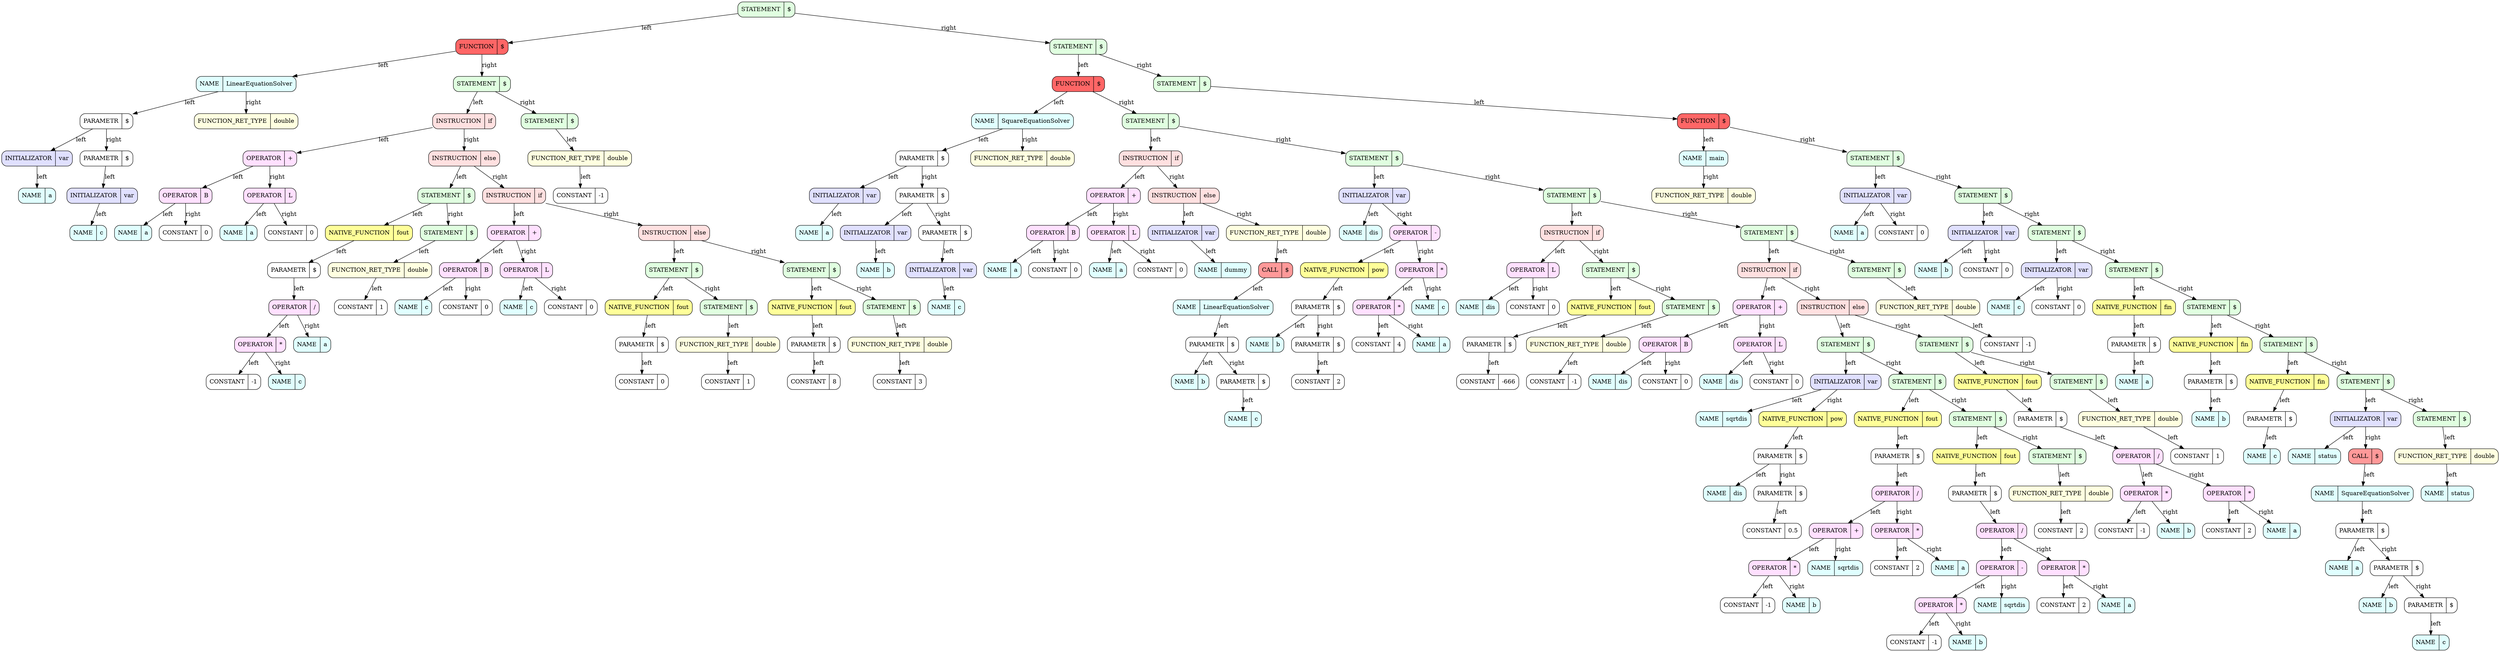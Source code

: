 ########################################################### SetDot
digraph 
{
rankdir = TB # RANKDIR
		node_0x557383954320 [style = filled, fillcolor = "#E0FFE0", shape = Mrecord label =  "STATEMENT | {$}"]
		node_0x557383954358 [style = filled, fillcolor = "#FF6666", shape = Mrecord label =  "FUNCTION | {$}"]
		node_0x557383954390 [style = filled, fillcolor = "#E0FFFF", shape = Mrecord label =  "NAME | {LinearEquationSolver}"]
		node_0x5573839543c8 [style = filled, fillcolor = "#FFFFFF", shape = Mrecord label =  "PARAMETR | {$}"]
		node_0x557383954400 [style = filled, fillcolor = "#E0E0FF", shape = Mrecord label =  "INITIALIZATOR | {var}"]
		node_0x557383954438 [style = filled, fillcolor = "#E0FFFF", shape = Mrecord label =  "NAME | {a}"]
		node_0x557383954400 -> node_0x557383954438 [label = "left"]
		node_0x5573839543c8 -> node_0x557383954400 [label = "left"]
		node_0x557383954470 [style = filled, fillcolor = "#FFFFFF", shape = Mrecord label =  "PARAMETR | {$}"]
		node_0x5573839544a8 [style = filled, fillcolor = "#E0E0FF", shape = Mrecord label =  "INITIALIZATOR | {var}"]
		node_0x5573839544e0 [style = filled, fillcolor = "#E0FFFF", shape = Mrecord label =  "NAME | {c}"]
		node_0x5573839544a8 -> node_0x5573839544e0 [label = "left"]
		node_0x557383954470 -> node_0x5573839544a8 [label = "left"]
		node_0x5573839543c8 -> node_0x557383954470 [label = "right"]
		node_0x557383954390 -> node_0x5573839543c8 [label = "left"]
		node_0x557383954518 [style = filled, fillcolor = "#FFFFE0", shape = Mrecord label =  "FUNCTION_RET_TYPE | {double}"]
		node_0x557383954390 -> node_0x557383954518 [label = "right"]
		node_0x557383954358 -> node_0x557383954390 [label = "left"]
		node_0x557383954550 [style = filled, fillcolor = "#E0FFE0", shape = Mrecord label =  "STATEMENT | {$}"]
		node_0x557383954588 [style = filled, fillcolor = "#FFE0E0", shape = Mrecord label =  "INSTRUCTION | {if}"]
		node_0x5573839545c0 [style = filled, fillcolor = "#FFE0FF", shape = Mrecord label =  "OPERATOR | {+}"]
		node_0x5573839545f8 [style = filled, fillcolor = "#FFE0FF", shape = Mrecord label =  "OPERATOR | {B}"]
		node_0x557383954630 [style = filled, fillcolor = "#E0FFFF", shape = Mrecord label =  "NAME | {a}"]
		node_0x5573839545f8 -> node_0x557383954630 [label = "left"]
		node_0x557383954668 [style = filled, fillcolor = "#FFFFFF", shape = Mrecord label =  "CONSTANT | {0}"]
		node_0x5573839545f8 -> node_0x557383954668 [label = "right"]
		node_0x5573839545c0 -> node_0x5573839545f8 [label = "left"]
		node_0x5573839546a0 [style = filled, fillcolor = "#FFE0FF", shape = Mrecord label =  "OPERATOR | {L}"]
		node_0x5573839546d8 [style = filled, fillcolor = "#E0FFFF", shape = Mrecord label =  "NAME | {a}"]
		node_0x5573839546a0 -> node_0x5573839546d8 [label = "left"]
		node_0x557383954710 [style = filled, fillcolor = "#FFFFFF", shape = Mrecord label =  "CONSTANT | {0}"]
		node_0x5573839546a0 -> node_0x557383954710 [label = "right"]
		node_0x5573839545c0 -> node_0x5573839546a0 [label = "right"]
		node_0x557383954588 -> node_0x5573839545c0 [label = "left"]
		node_0x557383954748 [style = filled, fillcolor = "#FFE0E0", shape = Mrecord label =  "INSTRUCTION | {else}"]
		node_0x557383954780 [style = filled, fillcolor = "#E0FFE0", shape = Mrecord label =  "STATEMENT | {$}"]
		node_0x5573839547b8 [style = filled, fillcolor = "#FFFF99", shape = Mrecord label =  "NATIVE_FUNCTION | {fout}"]
		node_0x5573839547f0 [style = filled, fillcolor = "#FFFFFF", shape = Mrecord label =  "PARAMETR | {$}"]
		node_0x557383954828 [style = filled, fillcolor = "#FFE0FF", shape = Mrecord label =  "OPERATOR | {/}"]
		node_0x557383954860 [style = filled, fillcolor = "#FFE0FF", shape = Mrecord label =  "OPERATOR | {*}"]
		node_0x557383954898 [style = filled, fillcolor = "#FFFFFF", shape = Mrecord label =  "CONSTANT | {-1}"]
		node_0x557383954860 -> node_0x557383954898 [label = "left"]
		node_0x5573839548d0 [style = filled, fillcolor = "#E0FFFF", shape = Mrecord label =  "NAME | {c}"]
		node_0x557383954860 -> node_0x5573839548d0 [label = "right"]
		node_0x557383954828 -> node_0x557383954860 [label = "left"]
		node_0x557383954908 [style = filled, fillcolor = "#E0FFFF", shape = Mrecord label =  "NAME | {a}"]
		node_0x557383954828 -> node_0x557383954908 [label = "right"]
		node_0x5573839547f0 -> node_0x557383954828 [label = "left"]
		node_0x5573839547b8 -> node_0x5573839547f0 [label = "left"]
		node_0x557383954780 -> node_0x5573839547b8 [label = "left"]
		node_0x557383954940 [style = filled, fillcolor = "#E0FFE0", shape = Mrecord label =  "STATEMENT | {$}"]
		node_0x557383954978 [style = filled, fillcolor = "#FFFFE0", shape = Mrecord label =  "FUNCTION_RET_TYPE | {double}"]
		node_0x5573839549b0 [style = filled, fillcolor = "#FFFFFF", shape = Mrecord label =  "CONSTANT | {1}"]
		node_0x557383954978 -> node_0x5573839549b0 [label = "left"]
		node_0x557383954940 -> node_0x557383954978 [label = "left"]
		node_0x557383954780 -> node_0x557383954940 [label = "right"]
		node_0x557383954748 -> node_0x557383954780 [label = "left"]
		node_0x5573839549e8 [style = filled, fillcolor = "#FFE0E0", shape = Mrecord label =  "INSTRUCTION | {if}"]
		node_0x557383954a20 [style = filled, fillcolor = "#FFE0FF", shape = Mrecord label =  "OPERATOR | {+}"]
		node_0x557383954a58 [style = filled, fillcolor = "#FFE0FF", shape = Mrecord label =  "OPERATOR | {B}"]
		node_0x557383954a90 [style = filled, fillcolor = "#E0FFFF", shape = Mrecord label =  "NAME | {c}"]
		node_0x557383954a58 -> node_0x557383954a90 [label = "left"]
		node_0x557383954ac8 [style = filled, fillcolor = "#FFFFFF", shape = Mrecord label =  "CONSTANT | {0}"]
		node_0x557383954a58 -> node_0x557383954ac8 [label = "right"]
		node_0x557383954a20 -> node_0x557383954a58 [label = "left"]
		node_0x557383954b00 [style = filled, fillcolor = "#FFE0FF", shape = Mrecord label =  "OPERATOR | {L}"]
		node_0x557383954b38 [style = filled, fillcolor = "#E0FFFF", shape = Mrecord label =  "NAME | {c}"]
		node_0x557383954b00 -> node_0x557383954b38 [label = "left"]
		node_0x557383954b70 [style = filled, fillcolor = "#FFFFFF", shape = Mrecord label =  "CONSTANT | {0}"]
		node_0x557383954b00 -> node_0x557383954b70 [label = "right"]
		node_0x557383954a20 -> node_0x557383954b00 [label = "right"]
		node_0x5573839549e8 -> node_0x557383954a20 [label = "left"]
		node_0x557383954ba8 [style = filled, fillcolor = "#FFE0E0", shape = Mrecord label =  "INSTRUCTION | {else}"]
		node_0x557383954be0 [style = filled, fillcolor = "#E0FFE0", shape = Mrecord label =  "STATEMENT | {$}"]
		node_0x557383954c18 [style = filled, fillcolor = "#FFFF99", shape = Mrecord label =  "NATIVE_FUNCTION | {fout}"]
		node_0x557383954c50 [style = filled, fillcolor = "#FFFFFF", shape = Mrecord label =  "PARAMETR | {$}"]
		node_0x557383954c88 [style = filled, fillcolor = "#FFFFFF", shape = Mrecord label =  "CONSTANT | {0}"]
		node_0x557383954c50 -> node_0x557383954c88 [label = "left"]
		node_0x557383954c18 -> node_0x557383954c50 [label = "left"]
		node_0x557383954be0 -> node_0x557383954c18 [label = "left"]
		node_0x557383954cc0 [style = filled, fillcolor = "#E0FFE0", shape = Mrecord label =  "STATEMENT | {$}"]
		node_0x557383954cf8 [style = filled, fillcolor = "#FFFFE0", shape = Mrecord label =  "FUNCTION_RET_TYPE | {double}"]
		node_0x557383954d30 [style = filled, fillcolor = "#FFFFFF", shape = Mrecord label =  "CONSTANT | {1}"]
		node_0x557383954cf8 -> node_0x557383954d30 [label = "left"]
		node_0x557383954cc0 -> node_0x557383954cf8 [label = "left"]
		node_0x557383954be0 -> node_0x557383954cc0 [label = "right"]
		node_0x557383954ba8 -> node_0x557383954be0 [label = "left"]
		node_0x557383954d68 [style = filled, fillcolor = "#E0FFE0", shape = Mrecord label =  "STATEMENT | {$}"]
		node_0x557383954da0 [style = filled, fillcolor = "#FFFF99", shape = Mrecord label =  "NATIVE_FUNCTION | {fout}"]
		node_0x557383954dd8 [style = filled, fillcolor = "#FFFFFF", shape = Mrecord label =  "PARAMETR | {$}"]
		node_0x557383954e10 [style = filled, fillcolor = "#FFFFFF", shape = Mrecord label =  "CONSTANT | {8}"]
		node_0x557383954dd8 -> node_0x557383954e10 [label = "left"]
		node_0x557383954da0 -> node_0x557383954dd8 [label = "left"]
		node_0x557383954d68 -> node_0x557383954da0 [label = "left"]
		node_0x557383954e48 [style = filled, fillcolor = "#E0FFE0", shape = Mrecord label =  "STATEMENT | {$}"]
		node_0x557383954e80 [style = filled, fillcolor = "#FFFFE0", shape = Mrecord label =  "FUNCTION_RET_TYPE | {double}"]
		node_0x557383954eb8 [style = filled, fillcolor = "#FFFFFF", shape = Mrecord label =  "CONSTANT | {3}"]
		node_0x557383954e80 -> node_0x557383954eb8 [label = "left"]
		node_0x557383954e48 -> node_0x557383954e80 [label = "left"]
		node_0x557383954d68 -> node_0x557383954e48 [label = "right"]
		node_0x557383954ba8 -> node_0x557383954d68 [label = "right"]
		node_0x5573839549e8 -> node_0x557383954ba8 [label = "right"]
		node_0x557383954748 -> node_0x5573839549e8 [label = "right"]
		node_0x557383954588 -> node_0x557383954748 [label = "right"]
		node_0x557383954550 -> node_0x557383954588 [label = "left"]
		node_0x557383954ef0 [style = filled, fillcolor = "#E0FFE0", shape = Mrecord label =  "STATEMENT | {$}"]
		node_0x557383954f28 [style = filled, fillcolor = "#FFFFE0", shape = Mrecord label =  "FUNCTION_RET_TYPE | {double}"]
		node_0x557383954f60 [style = filled, fillcolor = "#FFFFFF", shape = Mrecord label =  "CONSTANT | {-1}"]
		node_0x557383954f28 -> node_0x557383954f60 [label = "left"]
		node_0x557383954ef0 -> node_0x557383954f28 [label = "left"]
		node_0x557383954550 -> node_0x557383954ef0 [label = "right"]
		node_0x557383954358 -> node_0x557383954550 [label = "right"]
		node_0x557383954320 -> node_0x557383954358 [label = "left"]
		node_0x557383954f98 [style = filled, fillcolor = "#E0FFE0", shape = Mrecord label =  "STATEMENT | {$}"]
		node_0x557383954fd0 [style = filled, fillcolor = "#FF6666", shape = Mrecord label =  "FUNCTION | {$}"]
		node_0x557383955008 [style = filled, fillcolor = "#E0FFFF", shape = Mrecord label =  "NAME | {SquareEquationSolver}"]
		node_0x557383955040 [style = filled, fillcolor = "#FFFFFF", shape = Mrecord label =  "PARAMETR | {$}"]
		node_0x557383955078 [style = filled, fillcolor = "#E0E0FF", shape = Mrecord label =  "INITIALIZATOR | {var}"]
		node_0x5573839550b0 [style = filled, fillcolor = "#E0FFFF", shape = Mrecord label =  "NAME | {a}"]
		node_0x557383955078 -> node_0x5573839550b0 [label = "left"]
		node_0x557383955040 -> node_0x557383955078 [label = "left"]
		node_0x5573839550e8 [style = filled, fillcolor = "#FFFFFF", shape = Mrecord label =  "PARAMETR | {$}"]
		node_0x557383955120 [style = filled, fillcolor = "#E0E0FF", shape = Mrecord label =  "INITIALIZATOR | {var}"]
		node_0x557383955158 [style = filled, fillcolor = "#E0FFFF", shape = Mrecord label =  "NAME | {b}"]
		node_0x557383955120 -> node_0x557383955158 [label = "left"]
		node_0x5573839550e8 -> node_0x557383955120 [label = "left"]
		node_0x557383955190 [style = filled, fillcolor = "#FFFFFF", shape = Mrecord label =  "PARAMETR | {$}"]
		node_0x5573839551c8 [style = filled, fillcolor = "#E0E0FF", shape = Mrecord label =  "INITIALIZATOR | {var}"]
		node_0x557383955200 [style = filled, fillcolor = "#E0FFFF", shape = Mrecord label =  "NAME | {c}"]
		node_0x5573839551c8 -> node_0x557383955200 [label = "left"]
		node_0x557383955190 -> node_0x5573839551c8 [label = "left"]
		node_0x5573839550e8 -> node_0x557383955190 [label = "right"]
		node_0x557383955040 -> node_0x5573839550e8 [label = "right"]
		node_0x557383955008 -> node_0x557383955040 [label = "left"]
		node_0x557383955238 [style = filled, fillcolor = "#FFFFE0", shape = Mrecord label =  "FUNCTION_RET_TYPE | {double}"]
		node_0x557383955008 -> node_0x557383955238 [label = "right"]
		node_0x557383954fd0 -> node_0x557383955008 [label = "left"]
		node_0x557383955270 [style = filled, fillcolor = "#E0FFE0", shape = Mrecord label =  "STATEMENT | {$}"]
		node_0x5573839552a8 [style = filled, fillcolor = "#FFE0E0", shape = Mrecord label =  "INSTRUCTION | {if}"]
		node_0x5573839552e0 [style = filled, fillcolor = "#FFE0FF", shape = Mrecord label =  "OPERATOR | {+}"]
		node_0x557383955318 [style = filled, fillcolor = "#FFE0FF", shape = Mrecord label =  "OPERATOR | {B}"]
		node_0x557383955350 [style = filled, fillcolor = "#E0FFFF", shape = Mrecord label =  "NAME | {a}"]
		node_0x557383955318 -> node_0x557383955350 [label = "left"]
		node_0x557383955388 [style = filled, fillcolor = "#FFFFFF", shape = Mrecord label =  "CONSTANT | {0}"]
		node_0x557383955318 -> node_0x557383955388 [label = "right"]
		node_0x5573839552e0 -> node_0x557383955318 [label = "left"]
		node_0x5573839553c0 [style = filled, fillcolor = "#FFE0FF", shape = Mrecord label =  "OPERATOR | {L}"]
		node_0x5573839553f8 [style = filled, fillcolor = "#E0FFFF", shape = Mrecord label =  "NAME | {a}"]
		node_0x5573839553c0 -> node_0x5573839553f8 [label = "left"]
		node_0x557383955430 [style = filled, fillcolor = "#FFFFFF", shape = Mrecord label =  "CONSTANT | {0}"]
		node_0x5573839553c0 -> node_0x557383955430 [label = "right"]
		node_0x5573839552e0 -> node_0x5573839553c0 [label = "right"]
		node_0x5573839552a8 -> node_0x5573839552e0 [label = "left"]
		node_0x557383955468 [style = filled, fillcolor = "#FFE0E0", shape = Mrecord label =  "INSTRUCTION | {else}"]
		node_0x5573839554a0 [style = filled, fillcolor = "#E0E0FF", shape = Mrecord label =  "INITIALIZATOR | {var}"]
		node_0x5573839554d8 [style = filled, fillcolor = "#E0FFFF", shape = Mrecord label =  "NAME | {dummy}"]
		node_0x5573839554a0 -> node_0x5573839554d8 [label = "left"]
		node_0x557383955468 -> node_0x5573839554a0 [label = "left"]
		node_0x557383955510 [style = filled, fillcolor = "#FFFFE0", shape = Mrecord label =  "FUNCTION_RET_TYPE | {double}"]
		node_0x557383955548 [style = filled, fillcolor = "#FF9999", shape = Mrecord label =  "CALL | {$}"]
		node_0x557383955580 [style = filled, fillcolor = "#E0FFFF", shape = Mrecord label =  "NAME | {LinearEquationSolver}"]
		node_0x5573839555b8 [style = filled, fillcolor = "#FFFFFF", shape = Mrecord label =  "PARAMETR | {$}"]
		node_0x5573839555f0 [style = filled, fillcolor = "#E0FFFF", shape = Mrecord label =  "NAME | {b}"]
		node_0x5573839555b8 -> node_0x5573839555f0 [label = "left"]
		node_0x557383955628 [style = filled, fillcolor = "#FFFFFF", shape = Mrecord label =  "PARAMETR | {$}"]
		node_0x557383955660 [style = filled, fillcolor = "#E0FFFF", shape = Mrecord label =  "NAME | {c}"]
		node_0x557383955628 -> node_0x557383955660 [label = "left"]
		node_0x5573839555b8 -> node_0x557383955628 [label = "right"]
		node_0x557383955580 -> node_0x5573839555b8 [label = "left"]
		node_0x557383955548 -> node_0x557383955580 [label = "left"]
		node_0x557383955510 -> node_0x557383955548 [label = "left"]
		node_0x557383955468 -> node_0x557383955510 [label = "right"]
		node_0x5573839552a8 -> node_0x557383955468 [label = "right"]
		node_0x557383955270 -> node_0x5573839552a8 [label = "left"]
		node_0x557383955698 [style = filled, fillcolor = "#E0FFE0", shape = Mrecord label =  "STATEMENT | {$}"]
		node_0x5573839556d0 [style = filled, fillcolor = "#E0E0FF", shape = Mrecord label =  "INITIALIZATOR | {var}"]
		node_0x557383955708 [style = filled, fillcolor = "#E0FFFF", shape = Mrecord label =  "NAME | {dis}"]
		node_0x5573839556d0 -> node_0x557383955708 [label = "left"]
		node_0x557383955740 [style = filled, fillcolor = "#FFE0FF", shape = Mrecord label =  "OPERATOR | {-}"]
		node_0x557383955778 [style = filled, fillcolor = "#FFFF99", shape = Mrecord label =  "NATIVE_FUNCTION | {pow}"]
		node_0x5573839557b0 [style = filled, fillcolor = "#FFFFFF", shape = Mrecord label =  "PARAMETR | {$}"]
		node_0x5573839557e8 [style = filled, fillcolor = "#E0FFFF", shape = Mrecord label =  "NAME | {b}"]
		node_0x5573839557b0 -> node_0x5573839557e8 [label = "left"]
		node_0x557383955820 [style = filled, fillcolor = "#FFFFFF", shape = Mrecord label =  "PARAMETR | {$}"]
		node_0x557383955858 [style = filled, fillcolor = "#FFFFFF", shape = Mrecord label =  "CONSTANT | {2}"]
		node_0x557383955820 -> node_0x557383955858 [label = "left"]
		node_0x5573839557b0 -> node_0x557383955820 [label = "right"]
		node_0x557383955778 -> node_0x5573839557b0 [label = "left"]
		node_0x557383955740 -> node_0x557383955778 [label = "left"]
		node_0x557383955890 [style = filled, fillcolor = "#FFE0FF", shape = Mrecord label =  "OPERATOR | {*}"]
		node_0x5573839558c8 [style = filled, fillcolor = "#FFE0FF", shape = Mrecord label =  "OPERATOR | {*}"]
		node_0x557383955900 [style = filled, fillcolor = "#FFFFFF", shape = Mrecord label =  "CONSTANT | {4}"]
		node_0x5573839558c8 -> node_0x557383955900 [label = "left"]
		node_0x557383955938 [style = filled, fillcolor = "#E0FFFF", shape = Mrecord label =  "NAME | {a}"]
		node_0x5573839558c8 -> node_0x557383955938 [label = "right"]
		node_0x557383955890 -> node_0x5573839558c8 [label = "left"]
		node_0x557383955970 [style = filled, fillcolor = "#E0FFFF", shape = Mrecord label =  "NAME | {c}"]
		node_0x557383955890 -> node_0x557383955970 [label = "right"]
		node_0x557383955740 -> node_0x557383955890 [label = "right"]
		node_0x5573839556d0 -> node_0x557383955740 [label = "right"]
		node_0x557383955698 -> node_0x5573839556d0 [label = "left"]
		node_0x5573839559a8 [style = filled, fillcolor = "#E0FFE0", shape = Mrecord label =  "STATEMENT | {$}"]
		node_0x5573839559e0 [style = filled, fillcolor = "#FFE0E0", shape = Mrecord label =  "INSTRUCTION | {if}"]
		node_0x557383955a18 [style = filled, fillcolor = "#FFE0FF", shape = Mrecord label =  "OPERATOR | {L}"]
		node_0x557383955a50 [style = filled, fillcolor = "#E0FFFF", shape = Mrecord label =  "NAME | {dis}"]
		node_0x557383955a18 -> node_0x557383955a50 [label = "left"]
		node_0x557383955a88 [style = filled, fillcolor = "#FFFFFF", shape = Mrecord label =  "CONSTANT | {0}"]
		node_0x557383955a18 -> node_0x557383955a88 [label = "right"]
		node_0x5573839559e0 -> node_0x557383955a18 [label = "left"]
		node_0x557383955ac0 [style = filled, fillcolor = "#E0FFE0", shape = Mrecord label =  "STATEMENT | {$}"]
		node_0x557383955af8 [style = filled, fillcolor = "#FFFF99", shape = Mrecord label =  "NATIVE_FUNCTION | {fout}"]
		node_0x557383955b30 [style = filled, fillcolor = "#FFFFFF", shape = Mrecord label =  "PARAMETR | {$}"]
		node_0x557383955b68 [style = filled, fillcolor = "#FFFFFF", shape = Mrecord label =  "CONSTANT | {-666}"]
		node_0x557383955b30 -> node_0x557383955b68 [label = "left"]
		node_0x557383955af8 -> node_0x557383955b30 [label = "left"]
		node_0x557383955ac0 -> node_0x557383955af8 [label = "left"]
		node_0x557383955ba0 [style = filled, fillcolor = "#E0FFE0", shape = Mrecord label =  "STATEMENT | {$}"]
		node_0x557383955bd8 [style = filled, fillcolor = "#FFFFE0", shape = Mrecord label =  "FUNCTION_RET_TYPE | {double}"]
		node_0x557383955c10 [style = filled, fillcolor = "#FFFFFF", shape = Mrecord label =  "CONSTANT | {-1}"]
		node_0x557383955bd8 -> node_0x557383955c10 [label = "left"]
		node_0x557383955ba0 -> node_0x557383955bd8 [label = "left"]
		node_0x557383955ac0 -> node_0x557383955ba0 [label = "right"]
		node_0x5573839559e0 -> node_0x557383955ac0 [label = "right"]
		node_0x5573839559a8 -> node_0x5573839559e0 [label = "left"]
		node_0x557383955c48 [style = filled, fillcolor = "#E0FFE0", shape = Mrecord label =  "STATEMENT | {$}"]
		node_0x557383955c80 [style = filled, fillcolor = "#FFE0E0", shape = Mrecord label =  "INSTRUCTION | {if}"]
		node_0x557383955cb8 [style = filled, fillcolor = "#FFE0FF", shape = Mrecord label =  "OPERATOR | {+}"]
		node_0x557383955cf0 [style = filled, fillcolor = "#FFE0FF", shape = Mrecord label =  "OPERATOR | {B}"]
		node_0x557383955d28 [style = filled, fillcolor = "#E0FFFF", shape = Mrecord label =  "NAME | {dis}"]
		node_0x557383955cf0 -> node_0x557383955d28 [label = "left"]
		node_0x557383955d60 [style = filled, fillcolor = "#FFFFFF", shape = Mrecord label =  "CONSTANT | {0}"]
		node_0x557383955cf0 -> node_0x557383955d60 [label = "right"]
		node_0x557383955cb8 -> node_0x557383955cf0 [label = "left"]
		node_0x557383955d98 [style = filled, fillcolor = "#FFE0FF", shape = Mrecord label =  "OPERATOR | {L}"]
		node_0x557383955dd0 [style = filled, fillcolor = "#E0FFFF", shape = Mrecord label =  "NAME | {dis}"]
		node_0x557383955d98 -> node_0x557383955dd0 [label = "left"]
		node_0x557383955e08 [style = filled, fillcolor = "#FFFFFF", shape = Mrecord label =  "CONSTANT | {0}"]
		node_0x557383955d98 -> node_0x557383955e08 [label = "right"]
		node_0x557383955cb8 -> node_0x557383955d98 [label = "right"]
		node_0x557383955c80 -> node_0x557383955cb8 [label = "left"]
		node_0x557383955e40 [style = filled, fillcolor = "#FFE0E0", shape = Mrecord label =  "INSTRUCTION | {else}"]
		node_0x557383955e78 [style = filled, fillcolor = "#E0FFE0", shape = Mrecord label =  "STATEMENT | {$}"]
		node_0x557383955eb0 [style = filled, fillcolor = "#E0E0FF", shape = Mrecord label =  "INITIALIZATOR | {var}"]
		node_0x557383955ee8 [style = filled, fillcolor = "#E0FFFF", shape = Mrecord label =  "NAME | {sqrtdis}"]
		node_0x557383955eb0 -> node_0x557383955ee8 [label = "left"]
		node_0x557383955f20 [style = filled, fillcolor = "#FFFF99", shape = Mrecord label =  "NATIVE_FUNCTION | {pow}"]
		node_0x557383955f58 [style = filled, fillcolor = "#FFFFFF", shape = Mrecord label =  "PARAMETR | {$}"]
		node_0x557383955f90 [style = filled, fillcolor = "#E0FFFF", shape = Mrecord label =  "NAME | {dis}"]
		node_0x557383955f58 -> node_0x557383955f90 [label = "left"]
		node_0x557383955fc8 [style = filled, fillcolor = "#FFFFFF", shape = Mrecord label =  "PARAMETR | {$}"]
		node_0x557383956000 [style = filled, fillcolor = "#FFFFFF", shape = Mrecord label =  "CONSTANT | {0.5}"]
		node_0x557383955fc8 -> node_0x557383956000 [label = "left"]
		node_0x557383955f58 -> node_0x557383955fc8 [label = "right"]
		node_0x557383955f20 -> node_0x557383955f58 [label = "left"]
		node_0x557383955eb0 -> node_0x557383955f20 [label = "right"]
		node_0x557383955e78 -> node_0x557383955eb0 [label = "left"]
		node_0x557383956038 [style = filled, fillcolor = "#E0FFE0", shape = Mrecord label =  "STATEMENT | {$}"]
		node_0x557383956070 [style = filled, fillcolor = "#FFFF99", shape = Mrecord label =  "NATIVE_FUNCTION | {fout}"]
		node_0x5573839560a8 [style = filled, fillcolor = "#FFFFFF", shape = Mrecord label =  "PARAMETR | {$}"]
		node_0x5573839560e0 [style = filled, fillcolor = "#FFE0FF", shape = Mrecord label =  "OPERATOR | {/}"]
		node_0x557383956118 [style = filled, fillcolor = "#FFE0FF", shape = Mrecord label =  "OPERATOR | {+}"]
		node_0x557383956150 [style = filled, fillcolor = "#FFE0FF", shape = Mrecord label =  "OPERATOR | {*}"]
		node_0x557383956188 [style = filled, fillcolor = "#FFFFFF", shape = Mrecord label =  "CONSTANT | {-1}"]
		node_0x557383956150 -> node_0x557383956188 [label = "left"]
		node_0x5573839561c0 [style = filled, fillcolor = "#E0FFFF", shape = Mrecord label =  "NAME | {b}"]
		node_0x557383956150 -> node_0x5573839561c0 [label = "right"]
		node_0x557383956118 -> node_0x557383956150 [label = "left"]
		node_0x5573839561f8 [style = filled, fillcolor = "#E0FFFF", shape = Mrecord label =  "NAME | {sqrtdis}"]
		node_0x557383956118 -> node_0x5573839561f8 [label = "right"]
		node_0x5573839560e0 -> node_0x557383956118 [label = "left"]
		node_0x557383956230 [style = filled, fillcolor = "#FFE0FF", shape = Mrecord label =  "OPERATOR | {*}"]
		node_0x557383956268 [style = filled, fillcolor = "#FFFFFF", shape = Mrecord label =  "CONSTANT | {2}"]
		node_0x557383956230 -> node_0x557383956268 [label = "left"]
		node_0x5573839562a0 [style = filled, fillcolor = "#E0FFFF", shape = Mrecord label =  "NAME | {a}"]
		node_0x557383956230 -> node_0x5573839562a0 [label = "right"]
		node_0x5573839560e0 -> node_0x557383956230 [label = "right"]
		node_0x5573839560a8 -> node_0x5573839560e0 [label = "left"]
		node_0x557383956070 -> node_0x5573839560a8 [label = "left"]
		node_0x557383956038 -> node_0x557383956070 [label = "left"]
		node_0x5573839562d8 [style = filled, fillcolor = "#E0FFE0", shape = Mrecord label =  "STATEMENT | {$}"]
		node_0x557383956310 [style = filled, fillcolor = "#FFFF99", shape = Mrecord label =  "NATIVE_FUNCTION | {fout}"]
		node_0x557383956348 [style = filled, fillcolor = "#FFFFFF", shape = Mrecord label =  "PARAMETR | {$}"]
		node_0x557383956380 [style = filled, fillcolor = "#FFE0FF", shape = Mrecord label =  "OPERATOR | {/}"]
		node_0x5573839563b8 [style = filled, fillcolor = "#FFE0FF", shape = Mrecord label =  "OPERATOR | {-}"]
		node_0x5573839563f0 [style = filled, fillcolor = "#FFE0FF", shape = Mrecord label =  "OPERATOR | {*}"]
		node_0x557383956428 [style = filled, fillcolor = "#FFFFFF", shape = Mrecord label =  "CONSTANT | {-1}"]
		node_0x5573839563f0 -> node_0x557383956428 [label = "left"]
		node_0x557383956460 [style = filled, fillcolor = "#E0FFFF", shape = Mrecord label =  "NAME | {b}"]
		node_0x5573839563f0 -> node_0x557383956460 [label = "right"]
		node_0x5573839563b8 -> node_0x5573839563f0 [label = "left"]
		node_0x557383956498 [style = filled, fillcolor = "#E0FFFF", shape = Mrecord label =  "NAME | {sqrtdis}"]
		node_0x5573839563b8 -> node_0x557383956498 [label = "right"]
		node_0x557383956380 -> node_0x5573839563b8 [label = "left"]
		node_0x5573839564d0 [style = filled, fillcolor = "#FFE0FF", shape = Mrecord label =  "OPERATOR | {*}"]
		node_0x557383956508 [style = filled, fillcolor = "#FFFFFF", shape = Mrecord label =  "CONSTANT | {2}"]
		node_0x5573839564d0 -> node_0x557383956508 [label = "left"]
		node_0x557383956540 [style = filled, fillcolor = "#E0FFFF", shape = Mrecord label =  "NAME | {a}"]
		node_0x5573839564d0 -> node_0x557383956540 [label = "right"]
		node_0x557383956380 -> node_0x5573839564d0 [label = "right"]
		node_0x557383956348 -> node_0x557383956380 [label = "left"]
		node_0x557383956310 -> node_0x557383956348 [label = "left"]
		node_0x5573839562d8 -> node_0x557383956310 [label = "left"]
		node_0x557383956578 [style = filled, fillcolor = "#E0FFE0", shape = Mrecord label =  "STATEMENT | {$}"]
		node_0x5573839565b0 [style = filled, fillcolor = "#FFFFE0", shape = Mrecord label =  "FUNCTION_RET_TYPE | {double}"]
		node_0x5573839565e8 [style = filled, fillcolor = "#FFFFFF", shape = Mrecord label =  "CONSTANT | {2}"]
		node_0x5573839565b0 -> node_0x5573839565e8 [label = "left"]
		node_0x557383956578 -> node_0x5573839565b0 [label = "left"]
		node_0x5573839562d8 -> node_0x557383956578 [label = "right"]
		node_0x557383956038 -> node_0x5573839562d8 [label = "right"]
		node_0x557383955e78 -> node_0x557383956038 [label = "right"]
		node_0x557383955e40 -> node_0x557383955e78 [label = "left"]
		node_0x557383956620 [style = filled, fillcolor = "#E0FFE0", shape = Mrecord label =  "STATEMENT | {$}"]
		node_0x557383956658 [style = filled, fillcolor = "#FFFF99", shape = Mrecord label =  "NATIVE_FUNCTION | {fout}"]
		node_0x557383956690 [style = filled, fillcolor = "#FFFFFF", shape = Mrecord label =  "PARAMETR | {$}"]
		node_0x5573839566c8 [style = filled, fillcolor = "#FFE0FF", shape = Mrecord label =  "OPERATOR | {/}"]
		node_0x557383956700 [style = filled, fillcolor = "#FFE0FF", shape = Mrecord label =  "OPERATOR | {*}"]
		node_0x557383956738 [style = filled, fillcolor = "#FFFFFF", shape = Mrecord label =  "CONSTANT | {-1}"]
		node_0x557383956700 -> node_0x557383956738 [label = "left"]
		node_0x557383956770 [style = filled, fillcolor = "#E0FFFF", shape = Mrecord label =  "NAME | {b}"]
		node_0x557383956700 -> node_0x557383956770 [label = "right"]
		node_0x5573839566c8 -> node_0x557383956700 [label = "left"]
		node_0x5573839567a8 [style = filled, fillcolor = "#FFE0FF", shape = Mrecord label =  "OPERATOR | {*}"]
		node_0x5573839567e0 [style = filled, fillcolor = "#FFFFFF", shape = Mrecord label =  "CONSTANT | {2}"]
		node_0x5573839567a8 -> node_0x5573839567e0 [label = "left"]
		node_0x557383956818 [style = filled, fillcolor = "#E0FFFF", shape = Mrecord label =  "NAME | {a}"]
		node_0x5573839567a8 -> node_0x557383956818 [label = "right"]
		node_0x5573839566c8 -> node_0x5573839567a8 [label = "right"]
		node_0x557383956690 -> node_0x5573839566c8 [label = "left"]
		node_0x557383956658 -> node_0x557383956690 [label = "left"]
		node_0x557383956620 -> node_0x557383956658 [label = "left"]
		node_0x557383956850 [style = filled, fillcolor = "#E0FFE0", shape = Mrecord label =  "STATEMENT | {$}"]
		node_0x557383956888 [style = filled, fillcolor = "#FFFFE0", shape = Mrecord label =  "FUNCTION_RET_TYPE | {double}"]
		node_0x5573839568c0 [style = filled, fillcolor = "#FFFFFF", shape = Mrecord label =  "CONSTANT | {1}"]
		node_0x557383956888 -> node_0x5573839568c0 [label = "left"]
		node_0x557383956850 -> node_0x557383956888 [label = "left"]
		node_0x557383956620 -> node_0x557383956850 [label = "right"]
		node_0x557383955e40 -> node_0x557383956620 [label = "right"]
		node_0x557383955c80 -> node_0x557383955e40 [label = "right"]
		node_0x557383955c48 -> node_0x557383955c80 [label = "left"]
		node_0x5573839568f8 [style = filled, fillcolor = "#E0FFE0", shape = Mrecord label =  "STATEMENT | {$}"]
		node_0x557383956930 [style = filled, fillcolor = "#FFFFE0", shape = Mrecord label =  "FUNCTION_RET_TYPE | {double}"]
		node_0x557383956968 [style = filled, fillcolor = "#FFFFFF", shape = Mrecord label =  "CONSTANT | {-1}"]
		node_0x557383956930 -> node_0x557383956968 [label = "left"]
		node_0x5573839568f8 -> node_0x557383956930 [label = "left"]
		node_0x557383955c48 -> node_0x5573839568f8 [label = "right"]
		node_0x5573839559a8 -> node_0x557383955c48 [label = "right"]
		node_0x557383955698 -> node_0x5573839559a8 [label = "right"]
		node_0x557383955270 -> node_0x557383955698 [label = "right"]
		node_0x557383954fd0 -> node_0x557383955270 [label = "right"]
		node_0x557383954f98 -> node_0x557383954fd0 [label = "left"]
		node_0x5573839569a0 [style = filled, fillcolor = "#E0FFE0", shape = Mrecord label =  "STATEMENT | {$}"]
		node_0x5573839569d8 [style = filled, fillcolor = "#FF6666", shape = Mrecord label =  "FUNCTION | {$}"]
		node_0x557383956a10 [style = filled, fillcolor = "#E0FFFF", shape = Mrecord label =  "NAME | {main}"]
		node_0x557383956a48 [style = filled, fillcolor = "#FFFFE0", shape = Mrecord label =  "FUNCTION_RET_TYPE | {double}"]
		node_0x557383956a10 -> node_0x557383956a48 [label = "right"]
		node_0x5573839569d8 -> node_0x557383956a10 [label = "left"]
		node_0x557383956a80 [style = filled, fillcolor = "#E0FFE0", shape = Mrecord label =  "STATEMENT | {$}"]
		node_0x557383956ab8 [style = filled, fillcolor = "#E0E0FF", shape = Mrecord label =  "INITIALIZATOR | {var}"]
		node_0x557383956af0 [style = filled, fillcolor = "#E0FFFF", shape = Mrecord label =  "NAME | {a}"]
		node_0x557383956ab8 -> node_0x557383956af0 [label = "left"]
		node_0x557383956b28 [style = filled, fillcolor = "#FFFFFF", shape = Mrecord label =  "CONSTANT | {0}"]
		node_0x557383956ab8 -> node_0x557383956b28 [label = "right"]
		node_0x557383956a80 -> node_0x557383956ab8 [label = "left"]
		node_0x557383956b60 [style = filled, fillcolor = "#E0FFE0", shape = Mrecord label =  "STATEMENT | {$}"]
		node_0x557383956b98 [style = filled, fillcolor = "#E0E0FF", shape = Mrecord label =  "INITIALIZATOR | {var}"]
		node_0x557383956bd0 [style = filled, fillcolor = "#E0FFFF", shape = Mrecord label =  "NAME | {b}"]
		node_0x557383956b98 -> node_0x557383956bd0 [label = "left"]
		node_0x557383956c08 [style = filled, fillcolor = "#FFFFFF", shape = Mrecord label =  "CONSTANT | {0}"]
		node_0x557383956b98 -> node_0x557383956c08 [label = "right"]
		node_0x557383956b60 -> node_0x557383956b98 [label = "left"]
		node_0x557383956c40 [style = filled, fillcolor = "#E0FFE0", shape = Mrecord label =  "STATEMENT | {$}"]
		node_0x557383956c78 [style = filled, fillcolor = "#E0E0FF", shape = Mrecord label =  "INITIALIZATOR | {var}"]
		node_0x557383956cb0 [style = filled, fillcolor = "#E0FFFF", shape = Mrecord label =  "NAME | {c}"]
		node_0x557383956c78 -> node_0x557383956cb0 [label = "left"]
		node_0x557383956ce8 [style = filled, fillcolor = "#FFFFFF", shape = Mrecord label =  "CONSTANT | {0}"]
		node_0x557383956c78 -> node_0x557383956ce8 [label = "right"]
		node_0x557383956c40 -> node_0x557383956c78 [label = "left"]
		node_0x557383956d20 [style = filled, fillcolor = "#E0FFE0", shape = Mrecord label =  "STATEMENT | {$}"]
		node_0x557383956d58 [style = filled, fillcolor = "#FFFF99", shape = Mrecord label =  "NATIVE_FUNCTION | {fin}"]
		node_0x557383956d90 [style = filled, fillcolor = "#FFFFFF", shape = Mrecord label =  "PARAMETR | {$}"]
		node_0x557383956dc8 [style = filled, fillcolor = "#E0FFFF", shape = Mrecord label =  "NAME | {a}"]
		node_0x557383956d90 -> node_0x557383956dc8 [label = "left"]
		node_0x557383956d58 -> node_0x557383956d90 [label = "left"]
		node_0x557383956d20 -> node_0x557383956d58 [label = "left"]
		node_0x557383956e00 [style = filled, fillcolor = "#E0FFE0", shape = Mrecord label =  "STATEMENT | {$}"]
		node_0x557383956e38 [style = filled, fillcolor = "#FFFF99", shape = Mrecord label =  "NATIVE_FUNCTION | {fin}"]
		node_0x557383956e70 [style = filled, fillcolor = "#FFFFFF", shape = Mrecord label =  "PARAMETR | {$}"]
		node_0x557383956ea8 [style = filled, fillcolor = "#E0FFFF", shape = Mrecord label =  "NAME | {b}"]
		node_0x557383956e70 -> node_0x557383956ea8 [label = "left"]
		node_0x557383956e38 -> node_0x557383956e70 [label = "left"]
		node_0x557383956e00 -> node_0x557383956e38 [label = "left"]
		node_0x557383956ee0 [style = filled, fillcolor = "#E0FFE0", shape = Mrecord label =  "STATEMENT | {$}"]
		node_0x557383956f18 [style = filled, fillcolor = "#FFFF99", shape = Mrecord label =  "NATIVE_FUNCTION | {fin}"]
		node_0x557383956f50 [style = filled, fillcolor = "#FFFFFF", shape = Mrecord label =  "PARAMETR | {$}"]
		node_0x557383956f88 [style = filled, fillcolor = "#E0FFFF", shape = Mrecord label =  "NAME | {c}"]
		node_0x557383956f50 -> node_0x557383956f88 [label = "left"]
		node_0x557383956f18 -> node_0x557383956f50 [label = "left"]
		node_0x557383956ee0 -> node_0x557383956f18 [label = "left"]
		node_0x557383956fc0 [style = filled, fillcolor = "#E0FFE0", shape = Mrecord label =  "STATEMENT | {$}"]
		node_0x557383956ff8 [style = filled, fillcolor = "#E0E0FF", shape = Mrecord label =  "INITIALIZATOR | {var}"]
		node_0x557383957030 [style = filled, fillcolor = "#E0FFFF", shape = Mrecord label =  "NAME | {status}"]
		node_0x557383956ff8 -> node_0x557383957030 [label = "left"]
		node_0x557383957068 [style = filled, fillcolor = "#FF9999", shape = Mrecord label =  "CALL | {$}"]
		node_0x5573839570a0 [style = filled, fillcolor = "#E0FFFF", shape = Mrecord label =  "NAME | {SquareEquationSolver}"]
		node_0x5573839570d8 [style = filled, fillcolor = "#FFFFFF", shape = Mrecord label =  "PARAMETR | {$}"]
		node_0x557383957110 [style = filled, fillcolor = "#E0FFFF", shape = Mrecord label =  "NAME | {a}"]
		node_0x5573839570d8 -> node_0x557383957110 [label = "left"]
		node_0x557383957148 [style = filled, fillcolor = "#FFFFFF", shape = Mrecord label =  "PARAMETR | {$}"]
		node_0x557383957180 [style = filled, fillcolor = "#E0FFFF", shape = Mrecord label =  "NAME | {b}"]
		node_0x557383957148 -> node_0x557383957180 [label = "left"]
		node_0x5573839571b8 [style = filled, fillcolor = "#FFFFFF", shape = Mrecord label =  "PARAMETR | {$}"]
		node_0x5573839571f0 [style = filled, fillcolor = "#E0FFFF", shape = Mrecord label =  "NAME | {c}"]
		node_0x5573839571b8 -> node_0x5573839571f0 [label = "left"]
		node_0x557383957148 -> node_0x5573839571b8 [label = "right"]
		node_0x5573839570d8 -> node_0x557383957148 [label = "right"]
		node_0x5573839570a0 -> node_0x5573839570d8 [label = "left"]
		node_0x557383957068 -> node_0x5573839570a0 [label = "left"]
		node_0x557383956ff8 -> node_0x557383957068 [label = "right"]
		node_0x557383956fc0 -> node_0x557383956ff8 [label = "left"]
		node_0x557383957228 [style = filled, fillcolor = "#E0FFE0", shape = Mrecord label =  "STATEMENT | {$}"]
		node_0x557383957260 [style = filled, fillcolor = "#FFFFE0", shape = Mrecord label =  "FUNCTION_RET_TYPE | {double}"]
		node_0x557383957298 [style = filled, fillcolor = "#E0FFFF", shape = Mrecord label =  "NAME | {status}"]
		node_0x557383957260 -> node_0x557383957298 [label = "left"]
		node_0x557383957228 -> node_0x557383957260 [label = "left"]
		node_0x557383956fc0 -> node_0x557383957228 [label = "right"]
		node_0x557383956ee0 -> node_0x557383956fc0 [label = "right"]
		node_0x557383956e00 -> node_0x557383956ee0 [label = "right"]
		node_0x557383956d20 -> node_0x557383956e00 [label = "right"]
		node_0x557383956c40 -> node_0x557383956d20 [label = "right"]
		node_0x557383956b60 -> node_0x557383956c40 [label = "right"]
		node_0x557383956a80 -> node_0x557383956b60 [label = "right"]
		node_0x5573839569d8 -> node_0x557383956a80 [label = "right"]
		node_0x5573839569a0 -> node_0x5573839569d8 [label = "left"]
		node_0x557383954f98 -> node_0x5573839569a0 [label = "right"]
		node_0x557383954320 -> node_0x557383954f98 [label = "right"]
########################################################### SetEndDot

}
